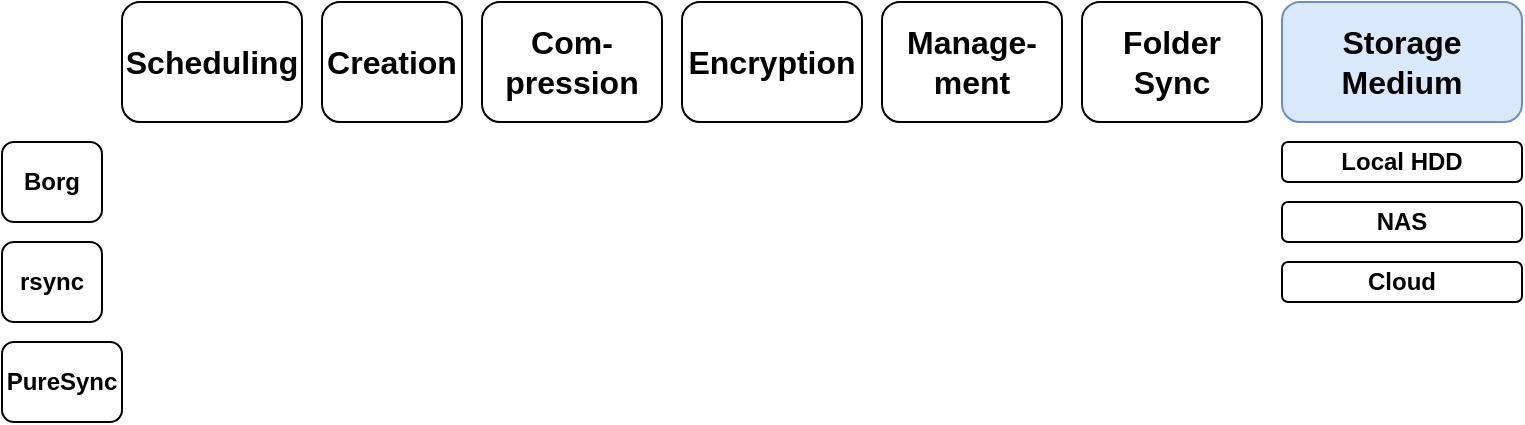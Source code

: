 <mxfile version="20.2.7" type="device"><diagram id="OBQsmLy_Y4Ng8yXS6-pT" name="Seite-1"><mxGraphModel dx="1109" dy="663" grid="1" gridSize="10" guides="1" tooltips="1" connect="1" arrows="1" fold="1" page="1" pageScale="1" pageWidth="827" pageHeight="1169" math="0" shadow="0"><root><mxCell id="0"/><mxCell id="1" parent="0"/><mxCell id="RaqBj9rq2Ce27i5M7Agm-2" value="Scheduling" style="rounded=1;whiteSpace=wrap;html=1;fontSize=16;fontStyle=1" vertex="1" parent="1"><mxGeometry x="60" y="110" width="90" height="60" as="geometry"/></mxCell><mxCell id="RaqBj9rq2Ce27i5M7Agm-3" value="Storage Medium" style="rounded=1;whiteSpace=wrap;html=1;fontSize=16;fontStyle=1;fillColor=#dae8fc;strokeColor=#6c8ebf;" vertex="1" parent="1"><mxGeometry x="640" y="110" width="120" height="60" as="geometry"/></mxCell><mxCell id="RaqBj9rq2Ce27i5M7Agm-4" value="Local HDD" style="rounded=1;whiteSpace=wrap;html=1;fontStyle=1" vertex="1" parent="1"><mxGeometry x="640" y="180" width="120" height="20" as="geometry"/></mxCell><mxCell id="RaqBj9rq2Ce27i5M7Agm-5" value="NAS" style="rounded=1;whiteSpace=wrap;html=1;fontStyle=1" vertex="1" parent="1"><mxGeometry x="640" y="210" width="120" height="20" as="geometry"/></mxCell><mxCell id="RaqBj9rq2Ce27i5M7Agm-6" value="Cloud" style="rounded=1;whiteSpace=wrap;html=1;fontStyle=1" vertex="1" parent="1"><mxGeometry x="640" y="240" width="120" height="20" as="geometry"/></mxCell><mxCell id="RaqBj9rq2Ce27i5M7Agm-7" value="Borg" style="rounded=1;whiteSpace=wrap;html=1;fontStyle=1" vertex="1" parent="1"><mxGeometry y="180" width="50" height="40" as="geometry"/></mxCell><mxCell id="RaqBj9rq2Ce27i5M7Agm-8" value="Creation" style="rounded=1;whiteSpace=wrap;html=1;fontSize=16;fontStyle=1" vertex="1" parent="1"><mxGeometry x="160" y="110" width="70" height="60" as="geometry"/></mxCell><mxCell id="RaqBj9rq2Ce27i5M7Agm-9" value="Encryption" style="rounded=1;whiteSpace=wrap;html=1;fontSize=16;fontStyle=1" vertex="1" parent="1"><mxGeometry x="340" y="110" width="90" height="60" as="geometry"/></mxCell><mxCell id="RaqBj9rq2Ce27i5M7Agm-10" value="Manage-&lt;br&gt;ment" style="rounded=1;whiteSpace=wrap;html=1;fontSize=16;fontStyle=1" vertex="1" parent="1"><mxGeometry x="440" y="110" width="90" height="60" as="geometry"/></mxCell><mxCell id="RaqBj9rq2Ce27i5M7Agm-11" value="Com-&lt;br&gt;pression" style="rounded=1;whiteSpace=wrap;html=1;fontSize=16;fontStyle=1" vertex="1" parent="1"><mxGeometry x="240" y="110" width="90" height="60" as="geometry"/></mxCell><mxCell id="RaqBj9rq2Ce27i5M7Agm-18" value="" style="shape=image;html=1;verticalAlign=top;verticalLabelPosition=bottom;labelBackgroundColor=#ffffff;imageAspect=0;aspect=fixed;image=https://cdn1.iconfinder.com/data/icons/Koloria-Icon-Set/22/Checkmark.png;fontSize=16;fontColor=#97D077;" vertex="1" parent="1"><mxGeometry x="85" y="180" width="40" height="40" as="geometry"/></mxCell><mxCell id="RaqBj9rq2Ce27i5M7Agm-19" value="" style="shape=image;html=1;verticalAlign=top;verticalLabelPosition=bottom;labelBackgroundColor=#ffffff;imageAspect=0;aspect=fixed;image=https://cdn1.iconfinder.com/data/icons/Koloria-Icon-Set/22/Checkmark.png;fontSize=16;fontColor=#97D077;" vertex="1" parent="1"><mxGeometry x="175" y="180" width="40" height="40" as="geometry"/></mxCell><mxCell id="RaqBj9rq2Ce27i5M7Agm-20" value="" style="shape=image;html=1;verticalAlign=top;verticalLabelPosition=bottom;labelBackgroundColor=#ffffff;imageAspect=0;aspect=fixed;image=https://cdn1.iconfinder.com/data/icons/Koloria-Icon-Set/22/Checkmark.png;fontSize=16;fontColor=#97D077;" vertex="1" parent="1"><mxGeometry x="265" y="180" width="40" height="40" as="geometry"/></mxCell><mxCell id="RaqBj9rq2Ce27i5M7Agm-21" value="" style="shape=image;html=1;verticalAlign=top;verticalLabelPosition=bottom;labelBackgroundColor=#ffffff;imageAspect=0;aspect=fixed;image=https://cdn1.iconfinder.com/data/icons/Koloria-Icon-Set/22/Checkmark.png;fontSize=16;fontColor=#97D077;" vertex="1" parent="1"><mxGeometry x="365" y="180" width="40" height="40" as="geometry"/></mxCell><mxCell id="RaqBj9rq2Ce27i5M7Agm-22" value="" style="shape=image;html=1;verticalAlign=top;verticalLabelPosition=bottom;labelBackgroundColor=#ffffff;imageAspect=0;aspect=fixed;image=https://cdn1.iconfinder.com/data/icons/Koloria-Icon-Set/22/Checkmark.png;fontSize=16;fontColor=#97D077;" vertex="1" parent="1"><mxGeometry x="465" y="180" width="40" height="40" as="geometry"/></mxCell><mxCell id="RaqBj9rq2Ce27i5M7Agm-23" value="Folder Sync" style="rounded=1;whiteSpace=wrap;html=1;fontSize=16;fontStyle=1" vertex="1" parent="1"><mxGeometry x="540" y="110" width="90" height="60" as="geometry"/></mxCell><mxCell id="RaqBj9rq2Ce27i5M7Agm-24" value="rsync" style="rounded=1;whiteSpace=wrap;html=1;fontStyle=1" vertex="1" parent="1"><mxGeometry y="230" width="50" height="40" as="geometry"/></mxCell><mxCell id="RaqBj9rq2Ce27i5M7Agm-25" value="" style="shape=image;html=1;verticalAlign=top;verticalLabelPosition=bottom;labelBackgroundColor=#ffffff;imageAspect=0;aspect=fixed;image=https://cdn1.iconfinder.com/data/icons/Koloria-Icon-Set/22/Checkmark.png;fontSize=16;fontColor=#97D077;" vertex="1" parent="1"><mxGeometry x="560" y="230" width="40" height="40" as="geometry"/></mxCell><mxCell id="RaqBj9rq2Ce27i5M7Agm-26" value="PureSync" style="rounded=1;whiteSpace=wrap;html=1;fontStyle=1" vertex="1" parent="1"><mxGeometry y="280" width="60" height="40" as="geometry"/></mxCell><mxCell id="RaqBj9rq2Ce27i5M7Agm-27" value="" style="shape=image;html=1;verticalAlign=top;verticalLabelPosition=bottom;labelBackgroundColor=#ffffff;imageAspect=0;aspect=fixed;image=https://cdn1.iconfinder.com/data/icons/Koloria-Icon-Set/22/Checkmark.png;fontSize=16;fontColor=#97D077;" vertex="1" parent="1"><mxGeometry x="560" y="280" width="40" height="40" as="geometry"/></mxCell><mxCell id="RaqBj9rq2Ce27i5M7Agm-28" value="" style="shape=image;html=1;verticalAlign=top;verticalLabelPosition=bottom;labelBackgroundColor=#ffffff;imageAspect=0;aspect=fixed;image=https://cdn1.iconfinder.com/data/icons/Koloria-Icon-Set/22/Checkmark.png;fontSize=16;fontColor=#97D077;" vertex="1" parent="1"><mxGeometry x="80" y="280" width="40" height="40" as="geometry"/></mxCell></root></mxGraphModel></diagram></mxfile>